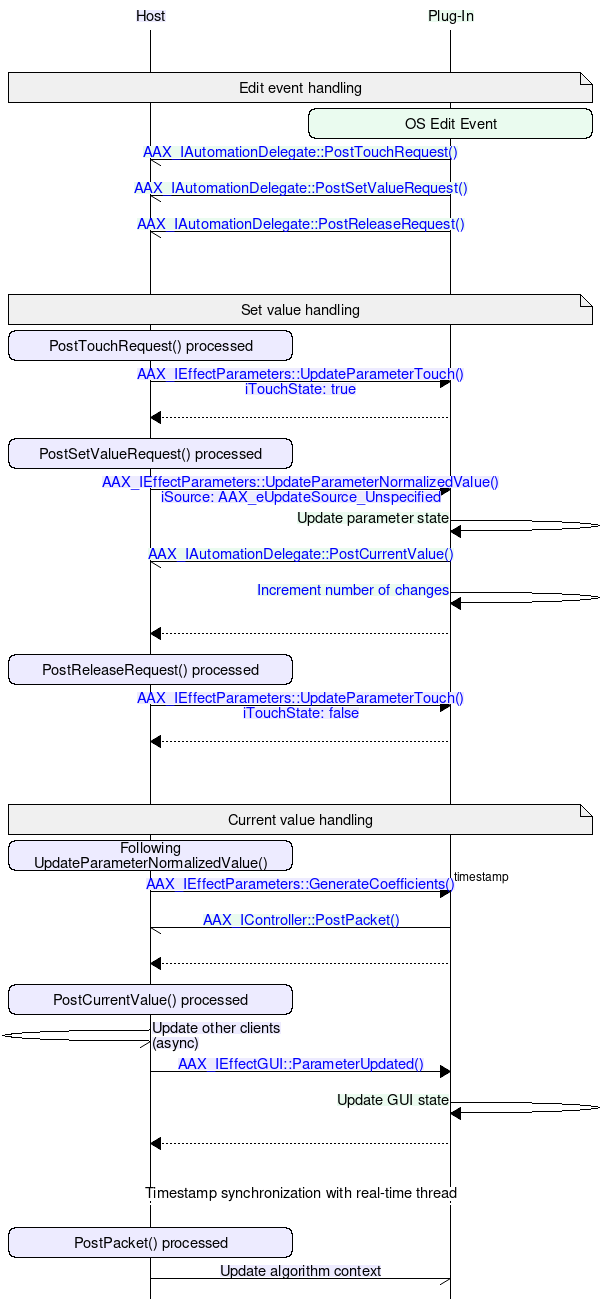 /*===================================================================================================

Copyright 2016 by Avid Technology, Inc. 
All rights reserved.

===================================================================================================*/

msc {
	// Display properties
	hscale = "1";
	
	// Declare entities
	 host              [label = "Host", textbgcolor = "#edebff", arctextbgcolor = "#edebff"]
	,plugin            [label = "Plug-In", textbgcolor = "#eafbef", arctextbgcolor = "#eafbef"]
	;
		
	// -------------------
	|||;
	|||;
	host note plugin [label = "Edit event handling", textbgcolor = "#f0f0f0"];
	// -------------------
	
	plugin rbox plugin [label = "OS Edit Event"];
	plugin -> host [label = "AAX_IAutomationDelegate::PostTouchRequest()", URL = "\ref AAX_IAutomationDelegate::PostTouchRequest()"];
	plugin -> host [label = "AAX_IAutomationDelegate::PostSetValueRequest()", URL = "\ref AAX_IAutomationDelegate::PostSetValueRequest()"];
	plugin -> host [label = "AAX_IAutomationDelegate::PostReleaseRequest()", URL = "\ref AAX_IAutomationDelegate::PostReleaseRequest()"];
	
	// -------------------
	|||;
	|||;
	host note plugin [label = "Set value handling", textbgcolor = "#f0f0f0"];
	// -------------------
	
	host rbox host [label = "PostTouchRequest() processed"];
	host => plugin [label = "AAX_IEffectParameters::UpdateParameterTouch()\niTouchState: true", URL = "\ref AAX_IEffectParameters::UpdateParameterTouch()"];
	plugin >> host;
	
	host rbox host [label = "PostSetValueRequest() processed"];
	host => plugin [label = "AAX_IEffectParameters::UpdateParameterNormalizedValue()\niSource: AAX_eUpdateSource_Unspecified", URL = "\ref AAX_IEffectParameters::UpdateParameterNormalizedValue()"];
	plugin => plugin [label = "Update parameter state"];
	plugin -> host [label = "AAX_IAutomationDelegate::PostCurrentValue()", URL = "\ref AAX_IAutomationDelegate::PostCurrentValue()"];
	plugin => plugin [label = "Increment number of changes", URL = "\ref AAX_IACFEffectParameters::GetNumberOfChanges()"];
	plugin >> host;
	
	host rbox host [label = "PostReleaseRequest() processed"];
	host => plugin [label = "AAX_IEffectParameters::UpdateParameterTouch()\niTouchState: false", URL = "\ref AAX_IEffectParameters::UpdateParameterTouch()"];
	plugin >> host;
	
	// -------------------
	|||;
	|||;
	host note plugin [label = "Current value handling", textbgcolor = "#f0f0f0"];
	// -------------------
	
	host rbox host [label = "Following UpdateParameterNormalizedValue()"];
	host => plugin [label = "AAX_IEffectParameters::GenerateCoefficients()", URL = "\ref AAX_IEffectParameters::GenerateCoefficients()", ID = "timestamp"];
	plugin -> host [label = "AAX_IController::PostPacket()", URL = "AAX_IController::PostPacket()"];
	plugin >> host;
	
	host rbox host [label = "PostCurrentValue() processed"];
	host -> host [label = "Update other clients\n(async)"];
	host => plugin [label = "AAX_IEffectGUI::ParameterUpdated()", URL = "AAX_IACFEffectGUI::ParameterUpdated()"];
	plugin => plugin [label = "Update GUI state"];
	plugin >> host;
	
	|||;
	... [label = "Timestamp synchronization with real-time thread"];
	|||;
	
	host rbox host [label = "PostPacket() processed"];
	host -> plugin [label = "Update algorithm context"];
	
	
	// [label = "", URL = "\ref "];
		
}
